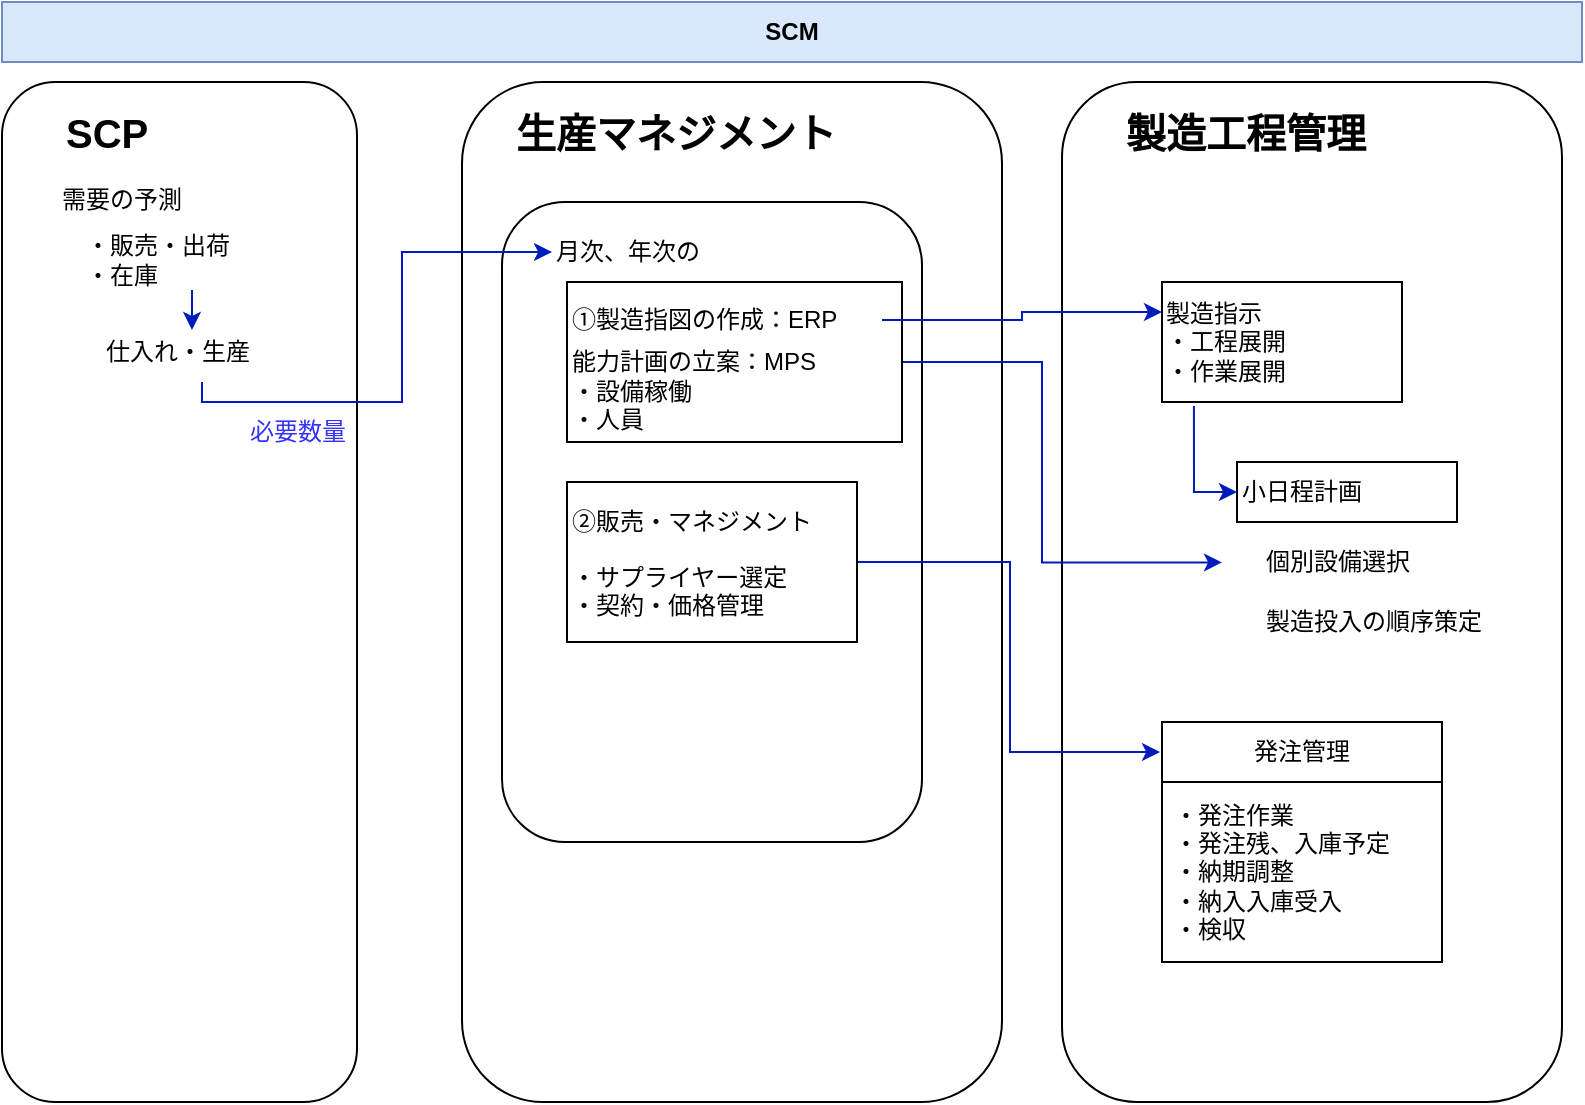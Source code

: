 <mxfile>
    <diagram name="ページ1" id="8Wa2IOQ_TwLDjVJg_XTn">
        <mxGraphModel dx="995" dy="725" grid="1" gridSize="10" guides="1" tooltips="1" connect="1" arrows="1" fold="1" page="1" pageScale="1" pageWidth="827" pageHeight="1169" math="0" shadow="0">
            <root>
                <mxCell id="0"/>
                <mxCell id="1" parent="0"/>
                <mxCell id="ZbMIgbuxjVwZyQ4SQIWv-1" value="" style="rounded=1;whiteSpace=wrap;html=1;fillColor=none;" parent="1" vertex="1">
                    <mxGeometry x="530" y="40" width="250" height="510" as="geometry"/>
                </mxCell>
                <mxCell id="4EnUbRHuGSjp5WLml_GJ-33" value="" style="rounded=1;whiteSpace=wrap;html=1;fillColor=none;" parent="1" vertex="1">
                    <mxGeometry x="230" y="40" width="270" height="510" as="geometry"/>
                </mxCell>
                <mxCell id="4EnUbRHuGSjp5WLml_GJ-32" value="" style="rounded=1;whiteSpace=wrap;html=1;fillColor=none;" parent="1" vertex="1">
                    <mxGeometry y="40" width="177.5" height="510" as="geometry"/>
                </mxCell>
                <mxCell id="4EnUbRHuGSjp5WLml_GJ-31" value="" style="rounded=1;whiteSpace=wrap;html=1;" parent="1" vertex="1">
                    <mxGeometry x="250" y="100" width="210" height="320" as="geometry"/>
                </mxCell>
                <mxCell id="4EnUbRHuGSjp5WLml_GJ-1" value="SCP" style="text;html=1;align=left;verticalAlign=middle;whiteSpace=wrap;rounded=0;fontSize=20;fontStyle=1;fontColor=light-dark(#000000,#99CCFF);" parent="1" vertex="1">
                    <mxGeometry x="30" y="40" width="130" height="50" as="geometry"/>
                </mxCell>
                <mxCell id="4EnUbRHuGSjp5WLml_GJ-2" value="・販売・出荷&lt;div&gt;・在庫&lt;/div&gt;" style="text;html=1;align=left;verticalAlign=middle;whiteSpace=wrap;rounded=0;" parent="1" vertex="1">
                    <mxGeometry x="40" y="114" width="110" height="30" as="geometry"/>
                </mxCell>
                <mxCell id="4EnUbRHuGSjp5WLml_GJ-4" value="仕入れ・生産" style="text;html=1;align=left;verticalAlign=middle;whiteSpace=wrap;rounded=0;" parent="1" vertex="1">
                    <mxGeometry x="50" y="160" width="110" height="30" as="geometry"/>
                </mxCell>
                <mxCell id="4EnUbRHuGSjp5WLml_GJ-13" value="月次、年次の" style="text;html=1;align=left;verticalAlign=middle;whiteSpace=wrap;rounded=0;" parent="1" vertex="1">
                    <mxGeometry x="275" y="110" width="100" height="30" as="geometry"/>
                </mxCell>
                <mxCell id="4EnUbRHuGSjp5WLml_GJ-23" value="生産マネジメント" style="text;html=1;align=left;verticalAlign=middle;whiteSpace=wrap;rounded=0;fontSize=20;fontStyle=1;fontColor=light-dark(#000000,#99CCFF);" parent="1" vertex="1">
                    <mxGeometry x="255" y="40" width="225" height="50" as="geometry"/>
                </mxCell>
                <mxCell id="ZbMIgbuxjVwZyQ4SQIWv-13" value="" style="edgeStyle=orthogonalEdgeStyle;rounded=0;orthogonalLoop=1;jettySize=auto;html=1;entryX=0.32;entryY=0.471;entryDx=0;entryDy=0;entryPerimeter=0;fillColor=#0050ef;strokeColor=#001DBC;" parent="1" target="ZbMIgbuxjVwZyQ4SQIWv-1" edge="1">
                    <mxGeometry relative="1" as="geometry">
                        <mxPoint x="430" y="180" as="sourcePoint"/>
                        <Array as="points">
                            <mxPoint x="520" y="180"/>
                            <mxPoint x="520" y="280"/>
                        </Array>
                    </mxGeometry>
                </mxCell>
                <mxCell id="4EnUbRHuGSjp5WLml_GJ-28" value="&lt;br&gt;&lt;div&gt;&lt;br&gt;&lt;/div&gt;&lt;div&gt;能力計画の立案：MPS&lt;/div&gt;&lt;div&gt;・設備稼働&lt;/div&gt;&lt;div&gt;・人員&lt;/div&gt;" style="rounded=0;whiteSpace=wrap;html=1;align=left;labelPosition=center;verticalLabelPosition=middle;verticalAlign=middle;" parent="1" vertex="1">
                    <mxGeometry x="282.5" y="140" width="167.5" height="80" as="geometry"/>
                </mxCell>
                <mxCell id="ZbMIgbuxjVwZyQ4SQIWv-18" value="" style="edgeStyle=orthogonalEdgeStyle;rounded=0;orthogonalLoop=1;jettySize=auto;html=1;entryX=-0.007;entryY=0.125;entryDx=0;entryDy=0;entryPerimeter=0;fillColor=#0050ef;strokeColor=#001DBC;" parent="1" source="4EnUbRHuGSjp5WLml_GJ-29" target="ZbMIgbuxjVwZyQ4SQIWv-14" edge="1">
                    <mxGeometry relative="1" as="geometry">
                        <Array as="points">
                            <mxPoint x="504" y="280"/>
                            <mxPoint x="504" y="375"/>
                        </Array>
                    </mxGeometry>
                </mxCell>
                <mxCell id="4EnUbRHuGSjp5WLml_GJ-29" value="&lt;div&gt;&lt;br&gt;&lt;/div&gt;&lt;br&gt;&lt;div&gt;・サプライヤー選定&lt;/div&gt;&lt;div&gt;・契約・価格管理&lt;/div&gt;" style="rounded=0;whiteSpace=wrap;html=1;align=left;labelPosition=center;verticalLabelPosition=middle;verticalAlign=middle;" parent="1" vertex="1">
                    <mxGeometry x="282.5" y="240" width="145" height="80" as="geometry"/>
                </mxCell>
                <mxCell id="4EnUbRHuGSjp5WLml_GJ-35" value="" style="endArrow=classic;html=1;rounded=0;entryX=0;entryY=0.5;entryDx=0;entryDy=0;fillColor=#0050ef;strokeColor=#001DBC;" parent="1" target="4EnUbRHuGSjp5WLml_GJ-13" edge="1">
                    <mxGeometry width="50" height="50" relative="1" as="geometry">
                        <mxPoint x="100" y="190" as="sourcePoint"/>
                        <mxPoint x="285" y="125" as="targetPoint"/>
                        <Array as="points">
                            <mxPoint x="100" y="200"/>
                            <mxPoint x="200" y="200"/>
                            <mxPoint x="200" y="125"/>
                        </Array>
                    </mxGeometry>
                </mxCell>
                <mxCell id="4EnUbRHuGSjp5WLml_GJ-34" value="必要数量" style="text;html=1;align=center;verticalAlign=middle;whiteSpace=wrap;rounded=0;fontColor=light-dark(#3333FF,#99FFFF);" parent="1" vertex="1">
                    <mxGeometry x="117.5" y="200" width="60" height="30" as="geometry"/>
                </mxCell>
                <mxCell id="4EnUbRHuGSjp5WLml_GJ-37" style="edgeStyle=orthogonalEdgeStyle;rounded=0;orthogonalLoop=1;jettySize=auto;html=1;exitX=0.5;exitY=1;exitDx=0;exitDy=0;entryX=0.409;entryY=0.133;entryDx=0;entryDy=0;entryPerimeter=0;fillColor=#0050ef;strokeColor=#001DBC;" parent="1" source="4EnUbRHuGSjp5WLml_GJ-2" target="4EnUbRHuGSjp5WLml_GJ-4" edge="1">
                    <mxGeometry relative="1" as="geometry"/>
                </mxCell>
                <mxCell id="4EnUbRHuGSjp5WLml_GJ-38" value="製造指示&lt;div&gt;・工程展開&lt;/div&gt;&lt;div&gt;・作業展開&lt;/div&gt;" style="text;html=1;align=left;verticalAlign=middle;whiteSpace=wrap;rounded=0;strokeColor=default;" parent="1" vertex="1">
                    <mxGeometry x="580" y="140" width="120" height="60" as="geometry"/>
                </mxCell>
                <mxCell id="ZbMIgbuxjVwZyQ4SQIWv-2" value="製造工程管理" style="text;html=1;align=left;verticalAlign=middle;whiteSpace=wrap;rounded=0;fontSize=20;fontStyle=1;fontColor=light-dark(#000000,#99CCFF);" parent="1" vertex="1">
                    <mxGeometry x="560" y="40" width="225" height="50" as="geometry"/>
                </mxCell>
                <mxCell id="ZbMIgbuxjVwZyQ4SQIWv-7" value="①製造指図の作成：ERP" style="text;html=1;align=left;verticalAlign=middle;whiteSpace=wrap;rounded=0;" parent="1" vertex="1">
                    <mxGeometry x="282.5" y="144" width="157.5" height="30" as="geometry"/>
                </mxCell>
                <mxCell id="ZbMIgbuxjVwZyQ4SQIWv-5" value="" style="edgeStyle=orthogonalEdgeStyle;rounded=0;orthogonalLoop=1;jettySize=auto;html=1;entryX=0;entryY=0.25;entryDx=0;entryDy=0;fillColor=#0050ef;strokeColor=#001DBC;" parent="1" source="ZbMIgbuxjVwZyQ4SQIWv-7" target="4EnUbRHuGSjp5WLml_GJ-38" edge="1">
                    <mxGeometry relative="1" as="geometry">
                        <mxPoint x="400" y="150" as="sourcePoint"/>
                        <mxPoint x="490" y="160" as="targetPoint"/>
                    </mxGeometry>
                </mxCell>
                <mxCell id="ZbMIgbuxjVwZyQ4SQIWv-8" value="②販売・マネジメント" style="text;html=1;align=center;verticalAlign=middle;whiteSpace=wrap;rounded=0;" parent="1" vertex="1">
                    <mxGeometry x="275" y="245" width="140" height="30" as="geometry"/>
                </mxCell>
                <mxCell id="ZbMIgbuxjVwZyQ4SQIWv-9" value="小日程計画" style="rounded=0;whiteSpace=wrap;html=1;align=left;" parent="1" vertex="1">
                    <mxGeometry x="617.5" y="230" width="110" height="30" as="geometry"/>
                </mxCell>
                <mxCell id="ZbMIgbuxjVwZyQ4SQIWv-10" value="" style="endArrow=classic;html=1;rounded=0;entryX=0;entryY=0.5;entryDx=0;entryDy=0;exitX=0.133;exitY=1.033;exitDx=0;exitDy=0;exitPerimeter=0;fillColor=#0050ef;strokeColor=#001DBC;" parent="1" source="4EnUbRHuGSjp5WLml_GJ-38" target="ZbMIgbuxjVwZyQ4SQIWv-9" edge="1">
                    <mxGeometry width="50" height="50" relative="1" as="geometry">
                        <mxPoint x="390" y="330" as="sourcePoint"/>
                        <mxPoint x="440" y="280" as="targetPoint"/>
                        <Array as="points">
                            <mxPoint x="596" y="245"/>
                        </Array>
                    </mxGeometry>
                </mxCell>
                <mxCell id="ZbMIgbuxjVwZyQ4SQIWv-11" value="製造投入の順序策定" style="rounded=0;whiteSpace=wrap;html=1;align=left;strokeColor=none;" parent="1" vertex="1">
                    <mxGeometry x="630" y="295" width="130" height="30" as="geometry"/>
                </mxCell>
                <mxCell id="ZbMIgbuxjVwZyQ4SQIWv-12" value="個別設備選択" style="rounded=0;whiteSpace=wrap;html=1;align=left;strokeColor=none;" parent="1" vertex="1">
                    <mxGeometry x="630" y="265" width="110" height="30" as="geometry"/>
                </mxCell>
                <mxCell id="ZbMIgbuxjVwZyQ4SQIWv-14" value="発注管理" style="swimlane;fontStyle=0;childLayout=stackLayout;horizontal=1;startSize=30;horizontalStack=0;resizeParent=1;resizeParentMax=0;resizeLast=0;collapsible=1;marginBottom=0;whiteSpace=wrap;html=1;" parent="1" vertex="1">
                    <mxGeometry x="580" y="360" width="140" height="120" as="geometry"/>
                </mxCell>
                <mxCell id="ZbMIgbuxjVwZyQ4SQIWv-15" value="・発注作業&lt;div&gt;・発注残、入庫予定&lt;/div&gt;&lt;div&gt;・納期調整&lt;/div&gt;&lt;div&gt;・納入入庫受入&lt;/div&gt;&lt;div&gt;・検収&lt;/div&gt;" style="text;strokeColor=none;fillColor=none;align=left;verticalAlign=middle;spacingLeft=4;spacingRight=4;overflow=hidden;points=[[0,0.5],[1,0.5]];portConstraint=eastwest;rotatable=0;whiteSpace=wrap;html=1;" parent="ZbMIgbuxjVwZyQ4SQIWv-14" vertex="1">
                    <mxGeometry y="30" width="140" height="90" as="geometry"/>
                </mxCell>
                <mxCell id="2" value="需要の予測" style="text;html=1;align=center;verticalAlign=middle;whiteSpace=wrap;rounded=0;" vertex="1" parent="1">
                    <mxGeometry x="10" y="84" width="100" height="30" as="geometry"/>
                </mxCell>
                <mxCell id="3" value="SCM" style="text;html=1;align=center;verticalAlign=middle;whiteSpace=wrap;rounded=0;fontStyle=1;fillColor=#dae8fc;strokeColor=#6c8ebf;" vertex="1" parent="1">
                    <mxGeometry width="790" height="30" as="geometry"/>
                </mxCell>
            </root>
        </mxGraphModel>
    </diagram>
</mxfile>